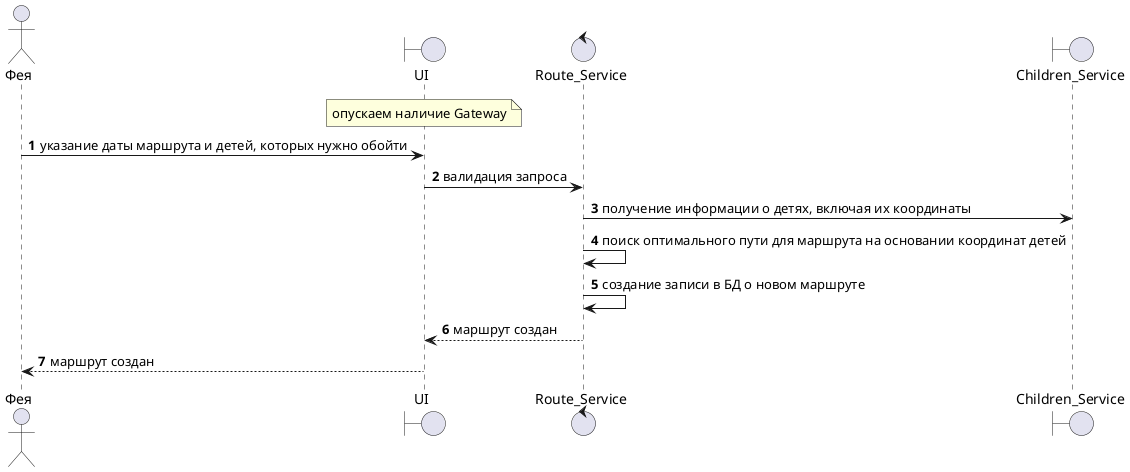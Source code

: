 @startuml
actor Фея
boundary UI
note over UI: опускаем наличие Gateway

control Route_Service
boundary Children_Service


autonumber

Фея->UI: указание даты маршрута и детей, которых нужно обойти
UI-> Route_Service: валидация запроса
Route_Service-> Children_Service: получение информации о детях, включая их координаты
Route_Service->Route_Service: поиск оптимального пути для маршрута на основании координат детей
Route_Service->Route_Service: создание записи в БД о новом маршруте
Route_Service-->UI: маршрут создан
UI-->Фея: маршрут создан

@enduml